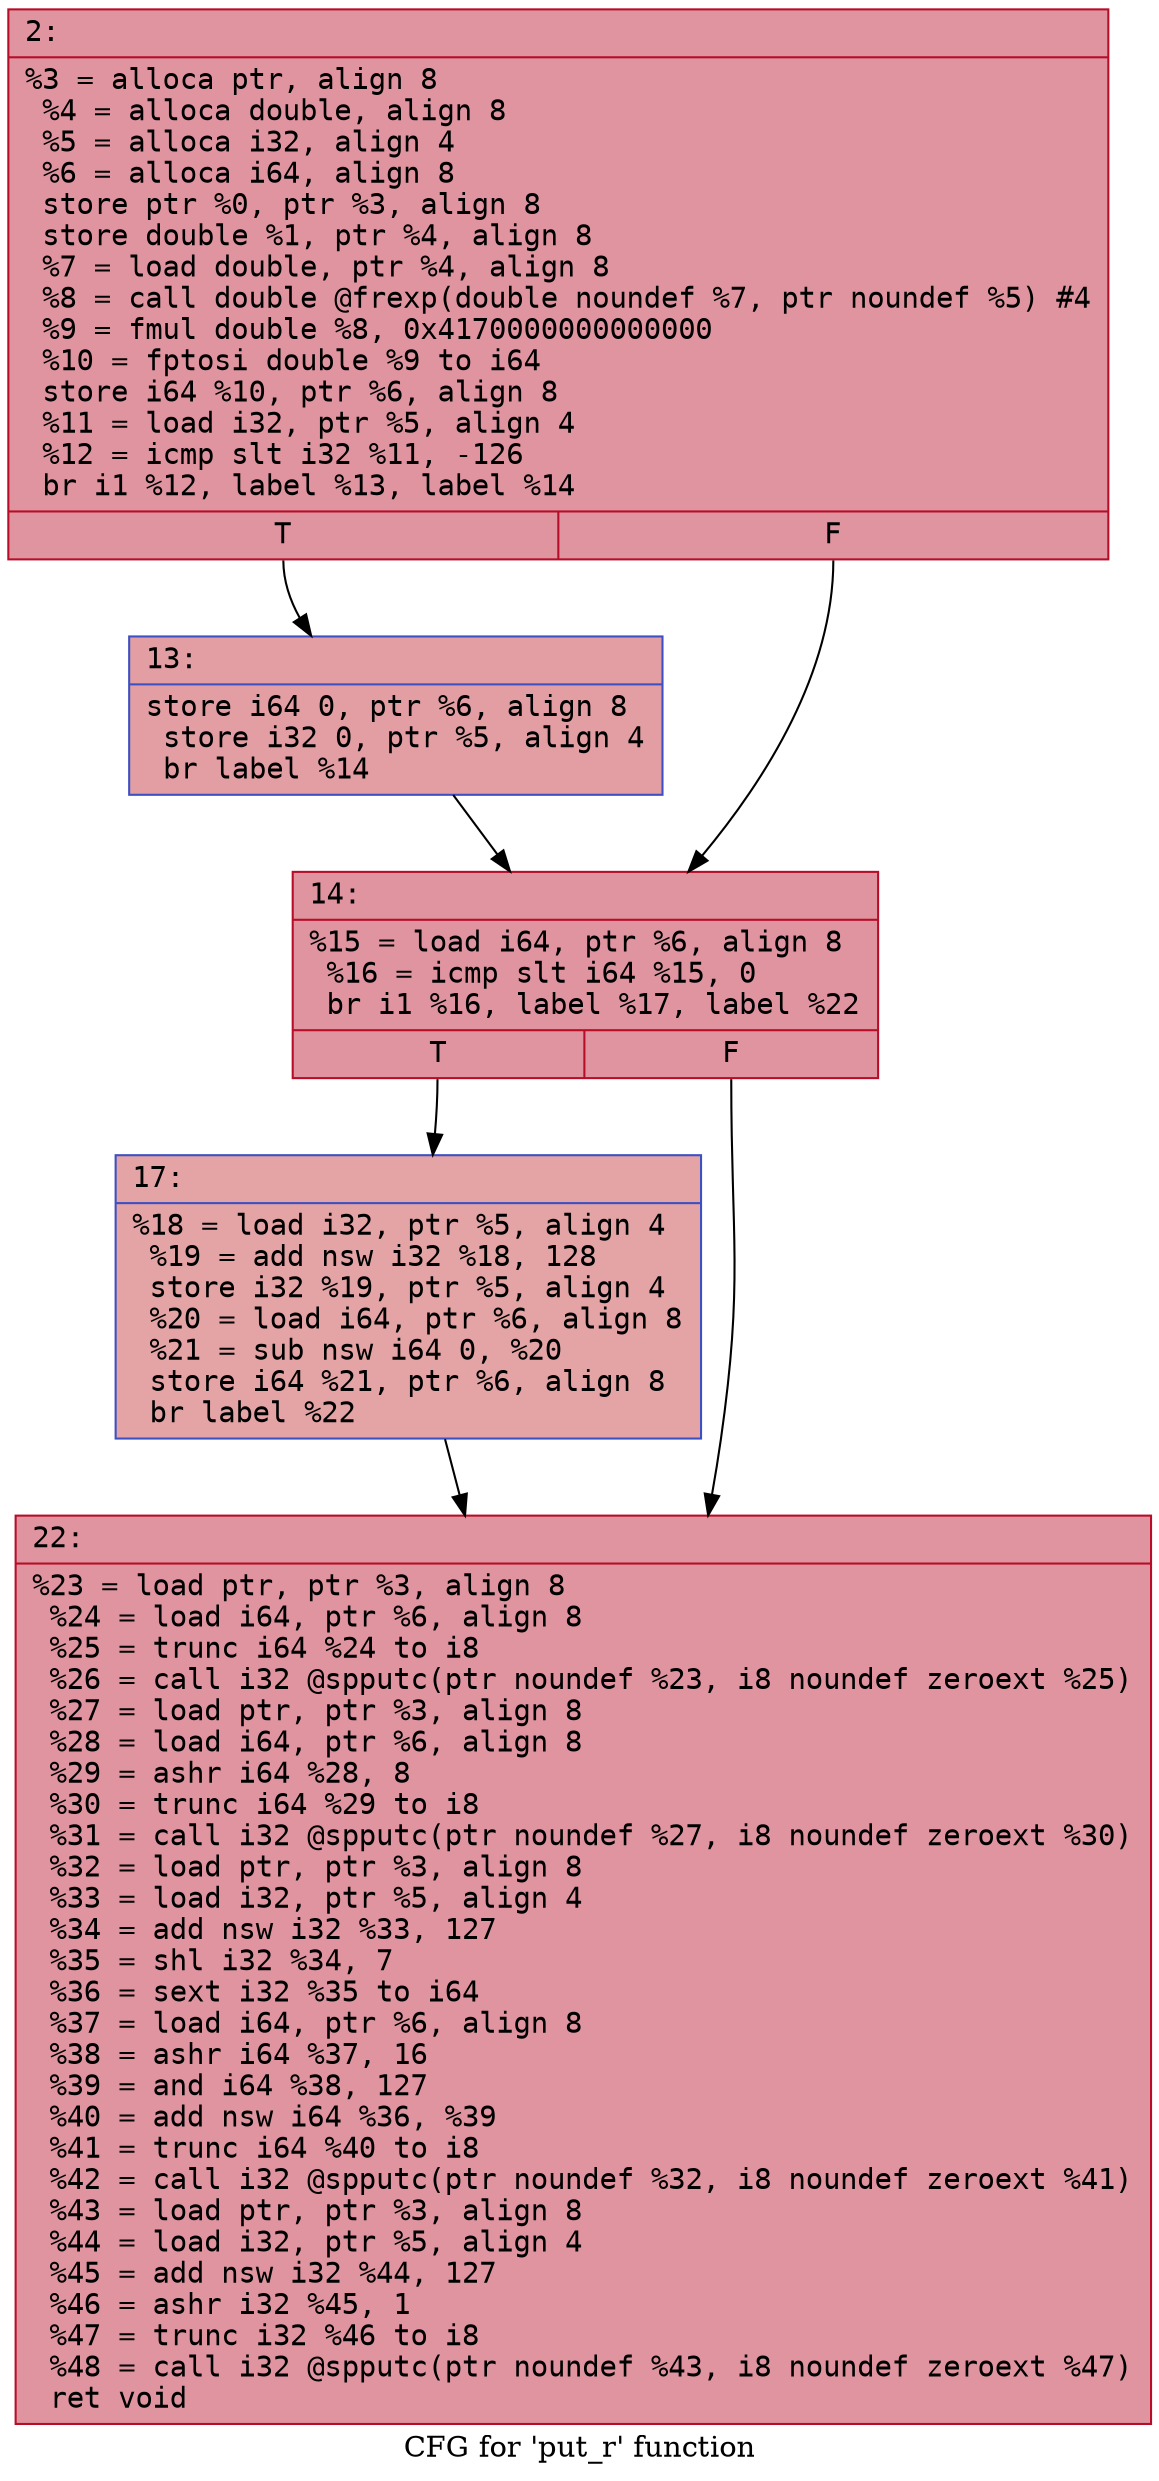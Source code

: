digraph "CFG for 'put_r' function" {
	label="CFG for 'put_r' function";

	Node0x600003ba1f40 [shape=record,color="#b70d28ff", style=filled, fillcolor="#b70d2870" fontname="Courier",label="{2:\l|  %3 = alloca ptr, align 8\l  %4 = alloca double, align 8\l  %5 = alloca i32, align 4\l  %6 = alloca i64, align 8\l  store ptr %0, ptr %3, align 8\l  store double %1, ptr %4, align 8\l  %7 = load double, ptr %4, align 8\l  %8 = call double @frexp(double noundef %7, ptr noundef %5) #4\l  %9 = fmul double %8, 0x4170000000000000\l  %10 = fptosi double %9 to i64\l  store i64 %10, ptr %6, align 8\l  %11 = load i32, ptr %5, align 4\l  %12 = icmp slt i32 %11, -126\l  br i1 %12, label %13, label %14\l|{<s0>T|<s1>F}}"];
	Node0x600003ba1f40:s0 -> Node0x600003ba1f90[tooltip="2 -> 13\nProbability 50.00%" ];
	Node0x600003ba1f40:s1 -> Node0x600003ba1fe0[tooltip="2 -> 14\nProbability 50.00%" ];
	Node0x600003ba1f90 [shape=record,color="#3d50c3ff", style=filled, fillcolor="#be242e70" fontname="Courier",label="{13:\l|  store i64 0, ptr %6, align 8\l  store i32 0, ptr %5, align 4\l  br label %14\l}"];
	Node0x600003ba1f90 -> Node0x600003ba1fe0[tooltip="13 -> 14\nProbability 100.00%" ];
	Node0x600003ba1fe0 [shape=record,color="#b70d28ff", style=filled, fillcolor="#b70d2870" fontname="Courier",label="{14:\l|  %15 = load i64, ptr %6, align 8\l  %16 = icmp slt i64 %15, 0\l  br i1 %16, label %17, label %22\l|{<s0>T|<s1>F}}"];
	Node0x600003ba1fe0:s0 -> Node0x600003ba2030[tooltip="14 -> 17\nProbability 37.50%" ];
	Node0x600003ba1fe0:s1 -> Node0x600003ba2080[tooltip="14 -> 22\nProbability 62.50%" ];
	Node0x600003ba2030 [shape=record,color="#3d50c3ff", style=filled, fillcolor="#c32e3170" fontname="Courier",label="{17:\l|  %18 = load i32, ptr %5, align 4\l  %19 = add nsw i32 %18, 128\l  store i32 %19, ptr %5, align 4\l  %20 = load i64, ptr %6, align 8\l  %21 = sub nsw i64 0, %20\l  store i64 %21, ptr %6, align 8\l  br label %22\l}"];
	Node0x600003ba2030 -> Node0x600003ba2080[tooltip="17 -> 22\nProbability 100.00%" ];
	Node0x600003ba2080 [shape=record,color="#b70d28ff", style=filled, fillcolor="#b70d2870" fontname="Courier",label="{22:\l|  %23 = load ptr, ptr %3, align 8\l  %24 = load i64, ptr %6, align 8\l  %25 = trunc i64 %24 to i8\l  %26 = call i32 @spputc(ptr noundef %23, i8 noundef zeroext %25)\l  %27 = load ptr, ptr %3, align 8\l  %28 = load i64, ptr %6, align 8\l  %29 = ashr i64 %28, 8\l  %30 = trunc i64 %29 to i8\l  %31 = call i32 @spputc(ptr noundef %27, i8 noundef zeroext %30)\l  %32 = load ptr, ptr %3, align 8\l  %33 = load i32, ptr %5, align 4\l  %34 = add nsw i32 %33, 127\l  %35 = shl i32 %34, 7\l  %36 = sext i32 %35 to i64\l  %37 = load i64, ptr %6, align 8\l  %38 = ashr i64 %37, 16\l  %39 = and i64 %38, 127\l  %40 = add nsw i64 %36, %39\l  %41 = trunc i64 %40 to i8\l  %42 = call i32 @spputc(ptr noundef %32, i8 noundef zeroext %41)\l  %43 = load ptr, ptr %3, align 8\l  %44 = load i32, ptr %5, align 4\l  %45 = add nsw i32 %44, 127\l  %46 = ashr i32 %45, 1\l  %47 = trunc i32 %46 to i8\l  %48 = call i32 @spputc(ptr noundef %43, i8 noundef zeroext %47)\l  ret void\l}"];
}
